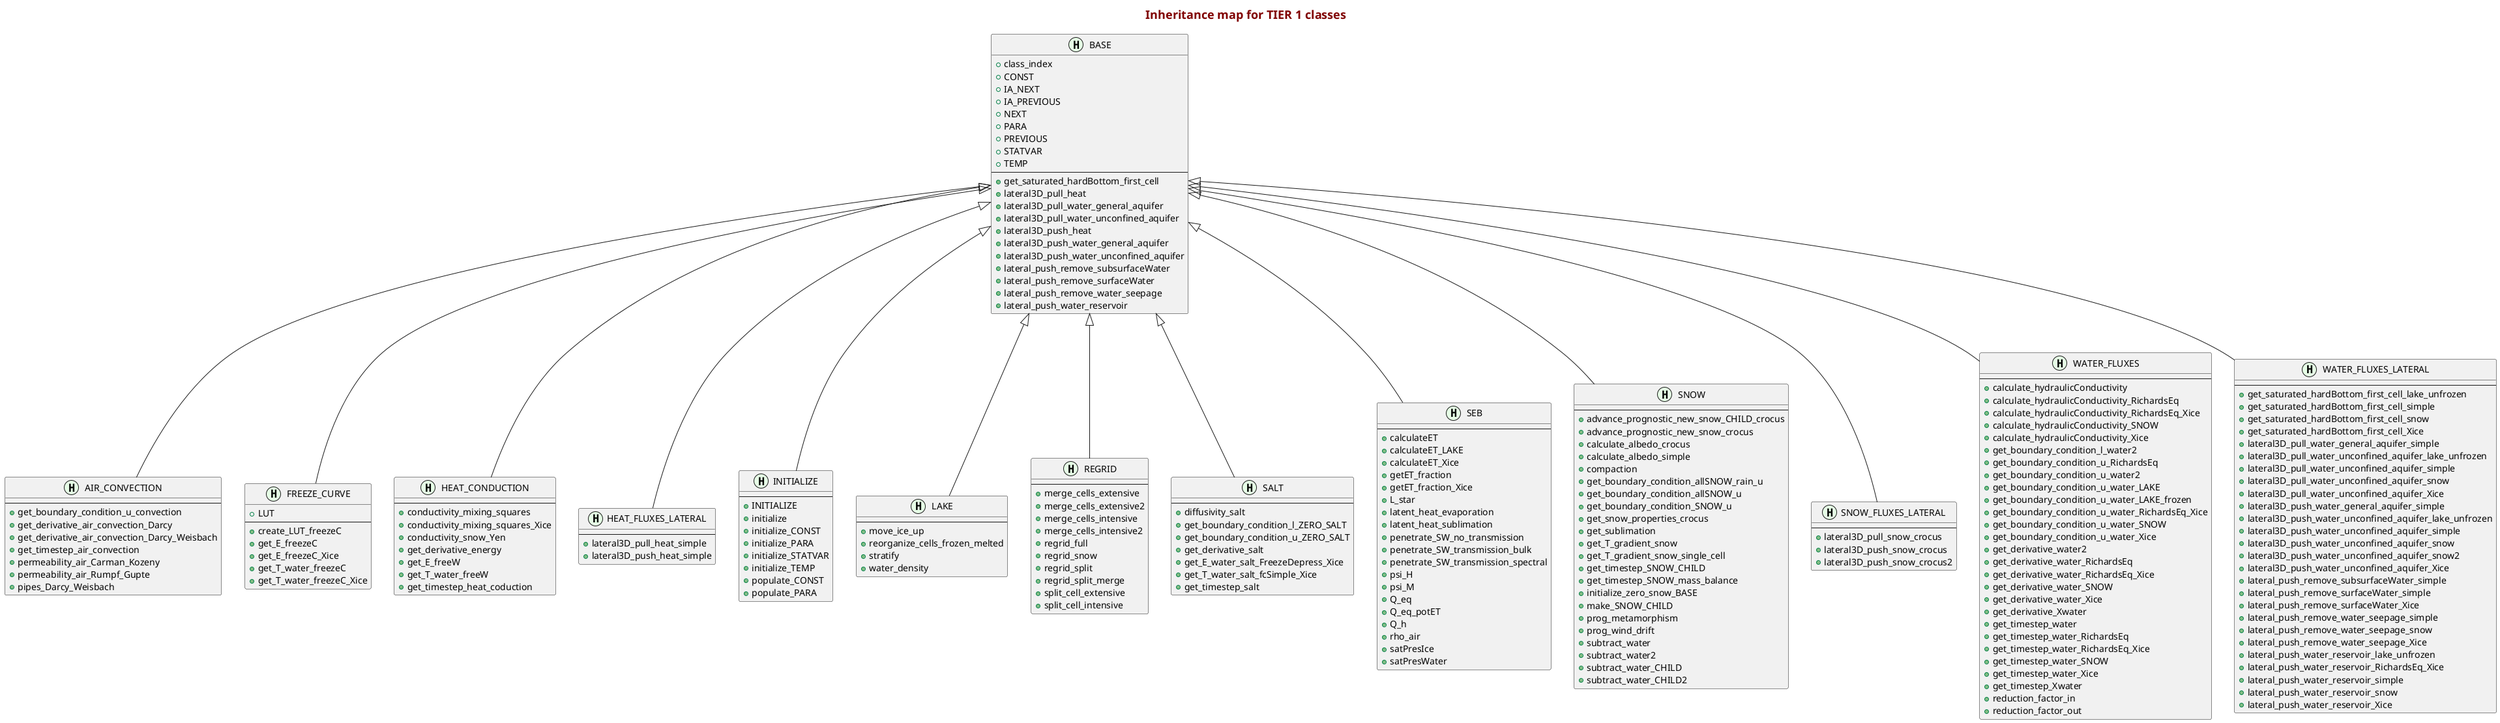 @startuml
    skinparam {
    }
    title
        <font color=Maroon size=18>Inheritance map for TIER 1 classes</font>
    end title
    class AIR_CONVECTION <<(H,#E6FFE6)>> [[matlab:matlab.desktop.editor.openAndGoToLine('C:\thin\02_Code\Matlab\CryoGRID\202008_CryoGrid_NewOOP_GIT_CURRENT_THIN\modules\TIER_1_processes\AIR_CONVECTION.m',9);{No tooltip}]] {
        ---
        {method} + get_boundary_condition_u_convection  [[[matlab:matlab.desktop.editor.openAndGoToFunction('C:\thin\02_Code\Matlab\CryoGRID\202008_CryoGrid_NewOOP_GIT_CURRENT_THIN\modules\TIER_1_processes\AIR_CONVECTION.m','get_boundary_condition_u_convection');{No tooltip}]]]
        {method} + get_derivative_air_convection_Darcy  [[[matlab:matlab.desktop.editor.openAndGoToFunction('C:\thin\02_Code\Matlab\CryoGRID\202008_CryoGrid_NewOOP_GIT_CURRENT_THIN\modules\TIER_1_processes\AIR_CONVECTION.m','get_derivative_air_convection_Darcy');{No tooltip}]]]
        {method} + get_derivative_air_convection_Darcy_Weisbach  [[[matlab:matlab.desktop.editor.openAndGoToFunction('C:\thin\02_Code\Matlab\CryoGRID\202008_CryoGrid_NewOOP_GIT_CURRENT_THIN\modules\TIER_1_processes\AIR_CONVECTION.m','get_derivative_air_convection_Darcy_Weisbach');{No tooltip}]]]
        {method} + get_timestep_air_convection  [[[matlab:matlab.desktop.editor.openAndGoToFunction('C:\thin\02_Code\Matlab\CryoGRID\202008_CryoGrid_NewOOP_GIT_CURRENT_THIN\modules\TIER_1_processes\AIR_CONVECTION.m','get_timestep_air_convection');{No tooltip}]]]
        {method} + permeability_air_Carman_Kozeny  [[[matlab:matlab.desktop.editor.openAndGoToFunction('C:\thin\02_Code\Matlab\CryoGRID\202008_CryoGrid_NewOOP_GIT_CURRENT_THIN\modules\TIER_1_processes\AIR_CONVECTION.m','permeability_air_Carman_Kozeny');{No tooltip}]]]
        {method} + permeability_air_Rumpf_Gupte  [[[matlab:matlab.desktop.editor.openAndGoToFunction('C:\thin\02_Code\Matlab\CryoGRID\202008_CryoGrid_NewOOP_GIT_CURRENT_THIN\modules\TIER_1_processes\AIR_CONVECTION.m','permeability_air_Rumpf_Gupte');{No tooltip}]]]
        {method} + pipes_Darcy_Weisbach  [[[matlab:matlab.desktop.editor.openAndGoToFunction('C:\thin\02_Code\Matlab\CryoGRID\202008_CryoGrid_NewOOP_GIT_CURRENT_THIN\modules\TIER_1_processes\AIR_CONVECTION.m','pipes_Darcy_Weisbach');{No tooltip}]]]
    }
    class BASE <<(H,#E6FFE6)>> [[matlab:matlab.desktop.editor.openAndGoToLine('C:\thin\02_Code\Matlab\CryoGRID\202008_CryoGrid_NewOOP_GIT_CURRENT_THIN\modules\TIER_0_base\BASE.m',6);{No tooltip}]] {
        {field} + class_index [[[matlab:matlab.desktop.editor.openAndGoToLine('C:\thin\02_Code\Matlab\CryoGRID\202008_CryoGrid_NewOOP_GIT_CURRENT_THIN\modules\TIER_0_base\BASE.m',9);{No tooltip}]]]
        {field} + CONST [[[matlab:matlab.desktop.editor.openAndGoToLine('C:\thin\02_Code\Matlab\CryoGRID\202008_CryoGrid_NewOOP_GIT_CURRENT_THIN\modules\TIER_0_base\BASE.m',10);{No tooltip}]]]
        {field} + IA_NEXT [[[matlab:matlab.desktop.editor.openAndGoToLine('C:\thin\02_Code\Matlab\CryoGRID\202008_CryoGrid_NewOOP_GIT_CURRENT_THIN\modules\TIER_0_base\BASE.m',17);{No tooltip}]]]
        {field} + IA_PREVIOUS [[[matlab:matlab.desktop.editor.openAndGoToLine('C:\thin\02_Code\Matlab\CryoGRID\202008_CryoGrid_NewOOP_GIT_CURRENT_THIN\modules\TIER_0_base\BASE.m',16);{No tooltip}]]]
        {field} + NEXT [[[matlab:matlab.desktop.editor.openAndGoToLine('C:\thin\02_Code\Matlab\CryoGRID\202008_CryoGrid_NewOOP_GIT_CURRENT_THIN\modules\TIER_0_base\BASE.m',15);{No tooltip}]]]
        {field} + PARA [[[matlab:matlab.desktop.editor.openAndGoToLine('C:\thin\02_Code\Matlab\CryoGRID\202008_CryoGrid_NewOOP_GIT_CURRENT_THIN\modules\TIER_0_base\BASE.m',11);{No tooltip}]]]
        {field} + PREVIOUS [[[matlab:matlab.desktop.editor.openAndGoToLine('C:\thin\02_Code\Matlab\CryoGRID\202008_CryoGrid_NewOOP_GIT_CURRENT_THIN\modules\TIER_0_base\BASE.m',14);{No tooltip}]]]
        {field} + STATVAR [[[matlab:matlab.desktop.editor.openAndGoToLine('C:\thin\02_Code\Matlab\CryoGRID\202008_CryoGrid_NewOOP_GIT_CURRENT_THIN\modules\TIER_0_base\BASE.m',12);{No tooltip}]]]
        {field} + TEMP [[[matlab:matlab.desktop.editor.openAndGoToLine('C:\thin\02_Code\Matlab\CryoGRID\202008_CryoGrid_NewOOP_GIT_CURRENT_THIN\modules\TIER_0_base\BASE.m',13);{No tooltip}]]]
        ---
        {method} + get_saturated_hardBottom_first_cell  [[[matlab:matlab.desktop.editor.openAndGoToFunction('C:\thin\02_Code\Matlab\CryoGRID\202008_CryoGrid_NewOOP_GIT_CURRENT_THIN\modules\TIER_0_base\BASE.m','get_saturated_hardBottom_first_cell');{No tooltip}]]]
        {method} + lateral3D_pull_heat  [[[matlab:matlab.desktop.editor.openAndGoToFunction('C:\thin\02_Code\Matlab\CryoGRID\202008_CryoGrid_NewOOP_GIT_CURRENT_THIN\modules\TIER_0_base\BASE.m','lateral3D_pull_heat');{No tooltip}]]]
        {method} + lateral3D_pull_water_general_aquifer  [[[matlab:matlab.desktop.editor.openAndGoToFunction('C:\thin\02_Code\Matlab\CryoGRID\202008_CryoGrid_NewOOP_GIT_CURRENT_THIN\modules\TIER_0_base\BASE.m','lateral3D_pull_water_general_aquifer');{No tooltip}]]]
        {method} + lateral3D_pull_water_unconfined_aquifer  [[[matlab:matlab.desktop.editor.openAndGoToFunction('C:\thin\02_Code\Matlab\CryoGRID\202008_CryoGrid_NewOOP_GIT_CURRENT_THIN\modules\TIER_0_base\BASE.m','lateral3D_pull_water_unconfined_aquifer');{No tooltip}]]]
        {method} + lateral3D_push_heat  [[[matlab:matlab.desktop.editor.openAndGoToFunction('C:\thin\02_Code\Matlab\CryoGRID\202008_CryoGrid_NewOOP_GIT_CURRENT_THIN\modules\TIER_0_base\BASE.m','lateral3D_push_heat');{No tooltip}]]]
        {method} + lateral3D_push_water_general_aquifer  [[[matlab:matlab.desktop.editor.openAndGoToFunction('C:\thin\02_Code\Matlab\CryoGRID\202008_CryoGrid_NewOOP_GIT_CURRENT_THIN\modules\TIER_0_base\BASE.m','lateral3D_push_water_general_aquifer');{No tooltip}]]]
        {method} + lateral3D_push_water_unconfined_aquifer  [[[matlab:matlab.desktop.editor.openAndGoToFunction('C:\thin\02_Code\Matlab\CryoGRID\202008_CryoGrid_NewOOP_GIT_CURRENT_THIN\modules\TIER_0_base\BASE.m','lateral3D_push_water_unconfined_aquifer');{No tooltip}]]]
        {method} + lateral_push_remove_subsurfaceWater  [[[matlab:matlab.desktop.editor.openAndGoToFunction('C:\thin\02_Code\Matlab\CryoGRID\202008_CryoGrid_NewOOP_GIT_CURRENT_THIN\modules\TIER_0_base\BASE.m','lateral_push_remove_subsurfaceWater');{No tooltip}]]]
        {method} + lateral_push_remove_surfaceWater  [[[matlab:matlab.desktop.editor.openAndGoToFunction('C:\thin\02_Code\Matlab\CryoGRID\202008_CryoGrid_NewOOP_GIT_CURRENT_THIN\modules\TIER_0_base\BASE.m','lateral_push_remove_surfaceWater');{No tooltip}]]]
        {method} + lateral_push_remove_water_seepage  [[[matlab:matlab.desktop.editor.openAndGoToFunction('C:\thin\02_Code\Matlab\CryoGRID\202008_CryoGrid_NewOOP_GIT_CURRENT_THIN\modules\TIER_0_base\BASE.m','lateral_push_remove_water_seepage');{No tooltip}]]]
        {method} + lateral_push_water_reservoir  [[[matlab:matlab.desktop.editor.openAndGoToFunction('C:\thin\02_Code\Matlab\CryoGRID\202008_CryoGrid_NewOOP_GIT_CURRENT_THIN\modules\TIER_0_base\BASE.m','lateral_push_water_reservoir');{No tooltip}]]]
    }
    class FREEZE_CURVE <<(H,#E6FFE6)>> [[matlab:matlab.desktop.editor.openAndGoToLine('C:\thin\02_Code\Matlab\CryoGRID\202008_CryoGrid_NewOOP_GIT_CURRENT_THIN\modules\TIER_1_processes\FREEZE_CURVE.m',8);{No tooltip}]] {
        {field} + LUT [[[matlab:matlab.desktop.editor.openAndGoToLine('C:\thin\02_Code\Matlab\CryoGRID\202008_CryoGrid_NewOOP_GIT_CURRENT_THIN\modules\TIER_1_processes\FREEZE_CURVE.m',12);{No tooltip}]]]
        ---
        {method} + create_LUT_freezeC  [[[matlab:matlab.desktop.editor.openAndGoToFunction('C:\thin\02_Code\Matlab\CryoGRID\202008_CryoGrid_NewOOP_GIT_CURRENT_THIN\modules\TIER_1_processes\FREEZE_CURVE.m','create_LUT_freezeC');{No tooltip}]]]
        {method} + get_E_freezeC  [[[matlab:matlab.desktop.editor.openAndGoToFunction('C:\thin\02_Code\Matlab\CryoGRID\202008_CryoGrid_NewOOP_GIT_CURRENT_THIN\modules\TIER_1_processes\FREEZE_CURVE.m','get_E_freezeC');{No tooltip}]]]
        {method} + get_E_freezeC_Xice  [[[matlab:matlab.desktop.editor.openAndGoToFunction('C:\thin\02_Code\Matlab\CryoGRID\202008_CryoGrid_NewOOP_GIT_CURRENT_THIN\modules\TIER_1_processes\FREEZE_CURVE.m','get_E_freezeC_Xice');{No tooltip}]]]
        {method} + get_T_water_freezeC  [[[matlab:matlab.desktop.editor.openAndGoToFunction('C:\thin\02_Code\Matlab\CryoGRID\202008_CryoGrid_NewOOP_GIT_CURRENT_THIN\modules\TIER_1_processes\FREEZE_CURVE.m','get_T_water_freezeC');{No tooltip}]]]
        {method} + get_T_water_freezeC_Xice  [[[matlab:matlab.desktop.editor.openAndGoToFunction('C:\thin\02_Code\Matlab\CryoGRID\202008_CryoGrid_NewOOP_GIT_CURRENT_THIN\modules\TIER_1_processes\FREEZE_CURVE.m','get_T_water_freezeC_Xice');{No tooltip}]]]
    }
    class HEAT_CONDUCTION <<(H,#E6FFE6)>> [[matlab:matlab.desktop.editor.openAndGoToLine('C:\thin\02_Code\Matlab\CryoGRID\202008_CryoGrid_NewOOP_GIT_CURRENT_THIN\modules\TIER_1_processes\HEAT_CONDUCTION.m',8);{No tooltip}]] {
        ---
        {method} + conductivity_mixing_squares  [[[matlab:matlab.desktop.editor.openAndGoToFunction('C:\thin\02_Code\Matlab\CryoGRID\202008_CryoGrid_NewOOP_GIT_CURRENT_THIN\modules\TIER_1_processes\HEAT_CONDUCTION.m','conductivity_mixing_squares');{No tooltip}]]]
        {method} + conductivity_mixing_squares_Xice  [[[matlab:matlab.desktop.editor.openAndGoToFunction('C:\thin\02_Code\Matlab\CryoGRID\202008_CryoGrid_NewOOP_GIT_CURRENT_THIN\modules\TIER_1_processes\HEAT_CONDUCTION.m','conductivity_mixing_squares_Xice');{No tooltip}]]]
        {method} + conductivity_snow_Yen  [[[matlab:matlab.desktop.editor.openAndGoToFunction('C:\thin\02_Code\Matlab\CryoGRID\202008_CryoGrid_NewOOP_GIT_CURRENT_THIN\modules\TIER_1_processes\HEAT_CONDUCTION.m','conductivity_snow_Yen');{No tooltip}]]]
        {method} + get_derivative_energy  [[[matlab:matlab.desktop.editor.openAndGoToFunction('C:\thin\02_Code\Matlab\CryoGRID\202008_CryoGrid_NewOOP_GIT_CURRENT_THIN\modules\TIER_1_processes\HEAT_CONDUCTION.m','get_derivative_energy');{No tooltip}]]]
        {method} + get_E_freeW  [[[matlab:matlab.desktop.editor.openAndGoToFunction('C:\thin\02_Code\Matlab\CryoGRID\202008_CryoGrid_NewOOP_GIT_CURRENT_THIN\modules\TIER_1_processes\HEAT_CONDUCTION.m','get_E_freeW');{No tooltip}]]]
        {method} + get_T_water_freeW  [[[matlab:matlab.desktop.editor.openAndGoToFunction('C:\thin\02_Code\Matlab\CryoGRID\202008_CryoGrid_NewOOP_GIT_CURRENT_THIN\modules\TIER_1_processes\HEAT_CONDUCTION.m','get_T_water_freeW');{No tooltip}]]]
        {method} + get_timestep_heat_coduction  [[[matlab:matlab.desktop.editor.openAndGoToFunction('C:\thin\02_Code\Matlab\CryoGRID\202008_CryoGrid_NewOOP_GIT_CURRENT_THIN\modules\TIER_1_processes\HEAT_CONDUCTION.m','get_timestep_heat_coduction');{No tooltip}]]]
    }
    class HEAT_FLUXES_LATERAL <<(H,#E6FFE6)>> [[matlab:matlab.desktop.editor.openAndGoToLine('C:\thin\02_Code\Matlab\CryoGRID\202008_CryoGrid_NewOOP_GIT_CURRENT_THIN\modules\TIER_1_processes\HEAT_FLUXES_LATERAL.m',8);{No tooltip}]] {
        ---
        {method} + lateral3D_pull_heat_simple  [[[matlab:matlab.desktop.editor.openAndGoToFunction('C:\thin\02_Code\Matlab\CryoGRID\202008_CryoGrid_NewOOP_GIT_CURRENT_THIN\modules\TIER_1_processes\HEAT_FLUXES_LATERAL.m','lateral3D_pull_heat_simple');{No tooltip}]]]
        {method} + lateral3D_push_heat_simple  [[[matlab:matlab.desktop.editor.openAndGoToFunction('C:\thin\02_Code\Matlab\CryoGRID\202008_CryoGrid_NewOOP_GIT_CURRENT_THIN\modules\TIER_1_processes\HEAT_FLUXES_LATERAL.m','lateral3D_push_heat_simple');{No tooltip}]]]
    }
    class INITIALIZE <<(H,#E6FFE6)>> [[matlab:matlab.desktop.editor.openAndGoToLine('C:\thin\02_Code\Matlab\CryoGRID\202008_CryoGrid_NewOOP_GIT_CURRENT_THIN\modules\TIER_1_processes\INITIALIZE.m',7);{No tooltip}]] {
        ---
        {method} + INITIALIZE  [[[matlab:matlab.desktop.editor.openAndGoToFunction('C:\thin\02_Code\Matlab\CryoGRID\202008_CryoGrid_NewOOP_GIT_CURRENT_THIN\modules\TIER_1_processes\INITIALIZE.m','INITIALIZE');{function self = GROUND_base_class(index, pprovider, cprovider, forcing)      % Definition to be used when old code is no longer supported}]]]
        {method} + initialize  [[[matlab:matlab.desktop.editor.openAndGoToFunction('C:\thin\02_Code\Matlab\CryoGRID\202008_CryoGrid_NewOOP_GIT_CURRENT_THIN\modules\TIER_1_processes\INITIALIZE.m','initialize');{INITIALIZE  Initializes all properties needed by the class.}]]]
        {method} + initialize_CONST  [[[matlab:matlab.desktop.editor.openAndGoToFunction('C:\thin\02_Code\Matlab\CryoGRID\202008_CryoGrid_NewOOP_GIT_CURRENT_THIN\modules\TIER_1_processes\INITIALIZE.m','initialize_CONST');{INITIALIZE_CONST  Initializes CONST structure. Only the parameters populated by the CONSTANT_PROVIDER should be defined here.}]]]
        {method} + initialize_PARA  [[[matlab:matlab.desktop.editor.openAndGoToFunction('C:\thin\02_Code\Matlab\CryoGRID\202008_CryoGrid_NewOOP_GIT_CURRENT_THIN\modules\TIER_1_processes\INITIALIZE.m','initialize_PARA');{INITIALIZE_PARA  Initializes PARA structure. Only the parameters populated by the PARAMETER_PROVIDER should be defined here, additional parameters will be dinamically created during the final stage of the initialization (finalize_setup).}]]]
        {method} + initialize_STATVAR  [[[matlab:matlab.desktop.editor.openAndGoToFunction('C:\thin\02_Code\Matlab\CryoGRID\202008_CryoGrid_NewOOP_GIT_CURRENT_THIN\modules\TIER_1_processes\INITIALIZE.m','initialize_STATVAR');{INITIALIZE_STATVAR  Initializes STATVAR structure.}]]]
        {method} + initialize_TEMP  [[[matlab:matlab.desktop.editor.openAndGoToFunction('C:\thin\02_Code\Matlab\CryoGRID\202008_CryoGrid_NewOOP_GIT_CURRENT_THIN\modules\TIER_1_processes\INITIALIZE.m','initialize_TEMP');{INITIALIZE_TEMP  Initializes TEMP structure.}]]]
        {method} + populate_CONST  [[[matlab:matlab.desktop.editor.openAndGoToFunction('C:\thin\02_Code\Matlab\CryoGRID\202008_CryoGrid_NewOOP_GIT_CURRENT_THIN\modules\TIER_1_processes\INITIALIZE.m','populate_CONST');{POPULATE_CONST  Updates the CONST structure with values from cprovider.}]]]
        {method} + populate_PARA  [[[matlab:matlab.desktop.editor.openAndGoToFunction('C:\thin\02_Code\Matlab\CryoGRID\202008_CryoGrid_NewOOP_GIT_CURRENT_THIN\modules\TIER_1_processes\INITIALIZE.m','populate_PARA');{POPULATE_PARA  Updates the PARA structure with values from pprovider.}]]]
    }
    class LAKE <<(H,#E6FFE6)>> [[matlab:matlab.desktop.editor.openAndGoToLine('C:\thin\02_Code\Matlab\CryoGRID\202008_CryoGrid_NewOOP_GIT_CURRENT_THIN\modules\TIER_1_processes\LAKE.m',6);{No tooltip}]] {
        ---
        {method} + move_ice_up  [[[matlab:matlab.desktop.editor.openAndGoToFunction('C:\thin\02_Code\Matlab\CryoGRID\202008_CryoGrid_NewOOP_GIT_CURRENT_THIN\modules\TIER_1_processes\LAKE.m','move_ice_up');{No tooltip}]]]
        {method} + reorganize_cells_frozen_melted  [[[matlab:matlab.desktop.editor.openAndGoToFunction('C:\thin\02_Code\Matlab\CryoGRID\202008_CryoGrid_NewOOP_GIT_CURRENT_THIN\modules\TIER_1_processes\LAKE.m','reorganize_cells_frozen_melted');{No tooltip}]]]
        {method} + stratify  [[[matlab:matlab.desktop.editor.openAndGoToFunction('C:\thin\02_Code\Matlab\CryoGRID\202008_CryoGrid_NewOOP_GIT_CURRENT_THIN\modules\TIER_1_processes\LAKE.m','stratify');{No tooltip}]]]
        {method} + water_density  [[[matlab:matlab.desktop.editor.openAndGoToFunction('C:\thin\02_Code\Matlab\CryoGRID\202008_CryoGrid_NewOOP_GIT_CURRENT_THIN\modules\TIER_1_processes\LAKE.m','water_density');{No tooltip}]]]
    }
    class REGRID <<(H,#E6FFE6)>> [[matlab:matlab.desktop.editor.openAndGoToLine('C:\thin\02_Code\Matlab\CryoGRID\202008_CryoGrid_NewOOP_GIT_CURRENT_THIN\modules\TIER_1_processes\REGRID.m',6);{No tooltip}]] {
        ---
        {method} + merge_cells_extensive  [[[matlab:matlab.desktop.editor.openAndGoToFunction('C:\thin\02_Code\Matlab\CryoGRID\202008_CryoGrid_NewOOP_GIT_CURRENT_THIN\modules\TIER_1_processes\REGRID.m','merge_cells_extensive');{No tooltip}]]]
        {method} + merge_cells_extensive2  [[[matlab:matlab.desktop.editor.openAndGoToFunction('C:\thin\02_Code\Matlab\CryoGRID\202008_CryoGrid_NewOOP_GIT_CURRENT_THIN\modules\TIER_1_processes\REGRID.m','merge_cells_extensive2');{No tooltip}]]]
        {method} + merge_cells_intensive  [[[matlab:matlab.desktop.editor.openAndGoToFunction('C:\thin\02_Code\Matlab\CryoGRID\202008_CryoGrid_NewOOP_GIT_CURRENT_THIN\modules\TIER_1_processes\REGRID.m','merge_cells_intensive');{weighted average, using scaling_variable as weighing function -> example:}]]]
        {method} + merge_cells_intensive2  [[[matlab:matlab.desktop.editor.openAndGoToFunction('C:\thin\02_Code\Matlab\CryoGRID\202008_CryoGrid_NewOOP_GIT_CURRENT_THIN\modules\TIER_1_processes\REGRID.m','merge_cells_intensive2');{No tooltip}]]]
        {method} + regrid_full  [[[matlab:matlab.desktop.editor.openAndGoToFunction('C:\thin\02_Code\Matlab\CryoGRID\202008_CryoGrid_NewOOP_GIT_CURRENT_THIN\modules\TIER_1_processes\REGRID.m','regrid_full');{No tooltip}]]]
        {method} + regrid_snow  [[[matlab:matlab.desktop.editor.openAndGoToFunction('C:\thin\02_Code\Matlab\CryoGRID\202008_CryoGrid_NewOOP_GIT_CURRENT_THIN\modules\TIER_1_processes\REGRID.m','regrid_snow');{No tooltip}]]]
        {method} + regrid_split  [[[matlab:matlab.desktop.editor.openAndGoToFunction('C:\thin\02_Code\Matlab\CryoGRID\202008_CryoGrid_NewOOP_GIT_CURRENT_THIN\modules\TIER_1_processes\REGRID.m','regrid_split');{No tooltip}]]]
        {method} + regrid_split_merge  [[[matlab:matlab.desktop.editor.openAndGoToFunction('C:\thin\02_Code\Matlab\CryoGRID\202008_CryoGrid_NewOOP_GIT_CURRENT_THIN\modules\TIER_1_processes\REGRID.m','regrid_split_merge');{possibly better use regrid_split for short timesteps and once}]]]
        {method} + split_cell_extensive  [[[matlab:matlab.desktop.editor.openAndGoToFunction('C:\thin\02_Code\Matlab\CryoGRID\202008_CryoGrid_NewOOP_GIT_CURRENT_THIN\modules\TIER_1_processes\REGRID.m','split_cell_extensive');{No tooltip}]]]
        {method} + split_cell_intensive  [[[matlab:matlab.desktop.editor.openAndGoToFunction('C:\thin\02_Code\Matlab\CryoGRID\202008_CryoGrid_NewOOP_GIT_CURRENT_THIN\modules\TIER_1_processes\REGRID.m','split_cell_intensive');{No tooltip}]]]
    }
    class SALT <<(H,#E6FFE6)>> [[matlab:matlab.desktop.editor.openAndGoToLine('C:\thin\02_Code\Matlab\CryoGRID\202008_CryoGrid_NewOOP_GIT_CURRENT_THIN\modules\TIER_1_processes\SALT.m',7);{No tooltip}]] {
        ---
        {method} + diffusivity_salt  [[[matlab:matlab.desktop.editor.openAndGoToFunction('C:\thin\02_Code\Matlab\CryoGRID\202008_CryoGrid_NewOOP_GIT_CURRENT_THIN\modules\TIER_1_processes\SALT.m','diffusivity_salt');{No tooltip}]]]
        {method} + get_boundary_condition_l_ZERO_SALT  [[[matlab:matlab.desktop.editor.openAndGoToFunction('C:\thin\02_Code\Matlab\CryoGRID\202008_CryoGrid_NewOOP_GIT_CURRENT_THIN\modules\TIER_1_processes\SALT.m','get_boundary_condition_l_ZERO_SALT');{No tooltip}]]]
        {method} + get_boundary_condition_u_ZERO_SALT  [[[matlab:matlab.desktop.editor.openAndGoToFunction('C:\thin\02_Code\Matlab\CryoGRID\202008_CryoGrid_NewOOP_GIT_CURRENT_THIN\modules\TIER_1_processes\SALT.m','get_boundary_condition_u_ZERO_SALT');{No tooltip}]]]
        {method} + get_derivative_salt  [[[matlab:matlab.desktop.editor.openAndGoToFunction('C:\thin\02_Code\Matlab\CryoGRID\202008_CryoGrid_NewOOP_GIT_CURRENT_THIN\modules\TIER_1_processes\SALT.m','get_derivative_salt');{No tooltip}]]]
        {method} + get_E_water_salt_FreezeDepress_Xice  [[[matlab:matlab.desktop.editor.openAndGoToFunction('C:\thin\02_Code\Matlab\CryoGRID\202008_CryoGrid_NewOOP_GIT_CURRENT_THIN\modules\TIER_1_processes\SALT.m','get_E_water_salt_FreezeDepress_Xice');{No tooltip}]]]
        {method} + get_T_water_salt_fcSimple_Xice  [[[matlab:matlab.desktop.editor.openAndGoToFunction('C:\thin\02_Code\Matlab\CryoGRID\202008_CryoGrid_NewOOP_GIT_CURRENT_THIN\modules\TIER_1_processes\SALT.m','get_T_water_salt_fcSimple_Xice');{No tooltip}]]]
        {method} + get_timestep_salt  [[[matlab:matlab.desktop.editor.openAndGoToFunction('C:\thin\02_Code\Matlab\CryoGRID\202008_CryoGrid_NewOOP_GIT_CURRENT_THIN\modules\TIER_1_processes\SALT.m','get_timestep_salt');{No tooltip}]]]
    }
    class SEB <<(H,#E6FFE6)>> [[matlab:matlab.desktop.editor.openAndGoToLine('C:\thin\02_Code\Matlab\CryoGRID\202008_CryoGrid_NewOOP_GIT_CURRENT_THIN\modules\TIER_1_processes\SEB.m',8);{No tooltip}]] {
        ---
        {method} + calculateET  [[[matlab:matlab.desktop.editor.openAndGoToFunction('C:\thin\02_Code\Matlab\CryoGRID\202008_CryoGrid_NewOOP_GIT_CURRENT_THIN\modules\TIER_1_processes\SEB.m','calculateET');{No tooltip}]]]
        {method} + calculateET_LAKE  [[[matlab:matlab.desktop.editor.openAndGoToFunction('C:\thin\02_Code\Matlab\CryoGRID\202008_CryoGrid_NewOOP_GIT_CURRENT_THIN\modules\TIER_1_processes\SEB.m','calculateET_LAKE');{No tooltip}]]]
        {method} + calculateET_Xice  [[[matlab:matlab.desktop.editor.openAndGoToFunction('C:\thin\02_Code\Matlab\CryoGRID\202008_CryoGrid_NewOOP_GIT_CURRENT_THIN\modules\TIER_1_processes\SEB.m','calculateET_Xice');{No tooltip}]]]
        {method} + getET_fraction  [[[matlab:matlab.desktop.editor.openAndGoToFunction('C:\thin\02_Code\Matlab\CryoGRID\202008_CryoGrid_NewOOP_GIT_CURRENT_THIN\modules\TIER_1_processes\SEB.m','getET_fraction');{waterC = seb.STATVAR.waterIce ./ seb.STATVAR.layerThick ./ max(1e-20, seb.STATVAR.area); %area can get zero if the area of SNOW CHILD is 100%}]]]
        {method} + getET_fraction_Xice  [[[matlab:matlab.desktop.editor.openAndGoToFunction('C:\thin\02_Code\Matlab\CryoGRID\202008_CryoGrid_NewOOP_GIT_CURRENT_THIN\modules\TIER_1_processes\SEB.m','getET_fraction_Xice');{No tooltip}]]]
        {method} + L_star  [[[matlab:matlab.desktop.editor.openAndGoToFunction('C:\thin\02_Code\Matlab\CryoGRID\202008_CryoGrid_NewOOP_GIT_CURRENT_THIN\modules\TIER_1_processes\SEB.m','L_star');{No tooltip}]]]
        {method} + latent_heat_evaporation  [[[matlab:matlab.desktop.editor.openAndGoToFunction('C:\thin\02_Code\Matlab\CryoGRID\202008_CryoGrid_NewOOP_GIT_CURRENT_THIN\modules\TIER_1_processes\SEB.m','latent_heat_evaporation');{No tooltip}]]]
        {method} + latent_heat_sublimation  [[[matlab:matlab.desktop.editor.openAndGoToFunction('C:\thin\02_Code\Matlab\CryoGRID\202008_CryoGrid_NewOOP_GIT_CURRENT_THIN\modules\TIER_1_processes\SEB.m','latent_heat_sublimation');{No tooltip}]]]
        {method} + penetrate_SW_no_transmission  [[[matlab:matlab.desktop.editor.openAndGoToFunction('C:\thin\02_Code\Matlab\CryoGRID\202008_CryoGrid_NewOOP_GIT_CURRENT_THIN\modules\TIER_1_processes\SEB.m','penetrate_SW_no_transmission');{No tooltip}]]]
        {method} + penetrate_SW_transmission_bulk  [[[matlab:matlab.desktop.editor.openAndGoToFunction('C:\thin\02_Code\Matlab\CryoGRID\202008_CryoGrid_NewOOP_GIT_CURRENT_THIN\modules\TIER_1_processes\SEB.m','penetrate_SW_transmission_bulk');{S_up and S_down can in principle be spectrally resolved when provided as}]]]
        {method} + penetrate_SW_transmission_spectral  [[[matlab:matlab.desktop.editor.openAndGoToFunction('C:\thin\02_Code\Matlab\CryoGRID\202008_CryoGrid_NewOOP_GIT_CURRENT_THIN\modules\TIER_1_processes\SEB.m','penetrate_SW_transmission_spectral');{S_up and S_down are spectrally resolved when provided as}]]]
        {method} + psi_H  [[[matlab:matlab.desktop.editor.openAndGoToFunction('C:\thin\02_Code\Matlab\CryoGRID\202008_CryoGrid_NewOOP_GIT_CURRENT_THIN\modules\TIER_1_processes\SEB.m','psi_H');{No tooltip}]]]
        {method} + psi_M  [[[matlab:matlab.desktop.editor.openAndGoToFunction('C:\thin\02_Code\Matlab\CryoGRID\202008_CryoGrid_NewOOP_GIT_CURRENT_THIN\modules\TIER_1_processes\SEB.m','psi_M');{No tooltip}]]]
        {method} + Q_eq  [[[matlab:matlab.desktop.editor.openAndGoToFunction('C:\thin\02_Code\Matlab\CryoGRID\202008_CryoGrid_NewOOP_GIT_CURRENT_THIN\modules\TIER_1_processes\SEB.m','Q_eq');{No tooltip}]]]
        {method} + Q_eq_potET  [[[matlab:matlab.desktop.editor.openAndGoToFunction('C:\thin\02_Code\Matlab\CryoGRID\202008_CryoGrid_NewOOP_GIT_CURRENT_THIN\modules\TIER_1_processes\SEB.m','Q_eq_potET');{No tooltip}]]]
        {method} + Q_h  [[[matlab:matlab.desktop.editor.openAndGoToFunction('C:\thin\02_Code\Matlab\CryoGRID\202008_CryoGrid_NewOOP_GIT_CURRENT_THIN\modules\TIER_1_processes\SEB.m','Q_h');{No tooltip}]]]
        {method} + rho_air  [[[matlab:matlab.desktop.editor.openAndGoToFunction('C:\thin\02_Code\Matlab\CryoGRID\202008_CryoGrid_NewOOP_GIT_CURRENT_THIN\modules\TIER_1_processes\SEB.m','rho_air');{No tooltip}]]]
        {method} + satPresIce  [[[matlab:matlab.desktop.editor.openAndGoToFunction('C:\thin\02_Code\Matlab\CryoGRID\202008_CryoGrid_NewOOP_GIT_CURRENT_THIN\modules\TIER_1_processes\SEB.m','satPresIce');{No tooltip}]]]
        {method} + satPresWater  [[[matlab:matlab.desktop.editor.openAndGoToFunction('C:\thin\02_Code\Matlab\CryoGRID\202008_CryoGrid_NewOOP_GIT_CURRENT_THIN\modules\TIER_1_processes\SEB.m','satPresWater');{No tooltip}]]]
    }
    class SNOW <<(H,#E6FFE6)>> [[matlab:matlab.desktop.editor.openAndGoToLine('C:\thin\02_Code\Matlab\CryoGRID\202008_CryoGrid_NewOOP_GIT_CURRENT_THIN\modules\TIER_1_processes\SNOW.m',7);{No tooltip}]] {
        ---
        {method} + advance_prognostic_new_snow_CHILD_crocus  [[[matlab:matlab.desktop.editor.openAndGoToFunction('C:\thin\02_Code\Matlab\CryoGRID\202008_CryoGrid_NewOOP_GIT_CURRENT_THIN\modules\TIER_1_processes\SNOW.m','advance_prognostic_new_snow_CHILD_crocus');{No tooltip}]]]
        {method} + advance_prognostic_new_snow_crocus  [[[matlab:matlab.desktop.editor.openAndGoToFunction('C:\thin\02_Code\Matlab\CryoGRID\202008_CryoGrid_NewOOP_GIT_CURRENT_THIN\modules\TIER_1_processes\SNOW.m','advance_prognostic_new_snow_crocus');{No tooltip}]]]
        {method} + calculate_albedo_crocus  [[[matlab:matlab.desktop.editor.openAndGoToFunction('C:\thin\02_Code\Matlab\CryoGRID\202008_CryoGrid_NewOOP_GIT_CURRENT_THIN\modules\TIER_1_processes\SNOW.m','calculate_albedo_crocus');{No tooltip}]]]
        {method} + calculate_albedo_simple  [[[matlab:matlab.desktop.editor.openAndGoToFunction('C:\thin\02_Code\Matlab\CryoGRID\202008_CryoGrid_NewOOP_GIT_CURRENT_THIN\modules\TIER_1_processes\SNOW.m','calculate_albedo_simple');{No tooltip}]]]
        {method} + compaction  [[[matlab:matlab.desktop.editor.openAndGoToFunction('C:\thin\02_Code\Matlab\CryoGRID\202008_CryoGrid_NewOOP_GIT_CURRENT_THIN\modules\TIER_1_processes\SNOW.m','compaction');{No tooltip}]]]
        {method} + get_boundary_condition_allSNOW_rain_u  [[[matlab:matlab.desktop.editor.openAndGoToFunction('C:\thin\02_Code\Matlab\CryoGRID\202008_CryoGrid_NewOOP_GIT_CURRENT_THIN\modules\TIER_1_processes\SNOW.m','get_boundary_condition_allSNOW_rain_u');{No tooltip}]]]
        {method} + get_boundary_condition_allSNOW_u  [[[matlab:matlab.desktop.editor.openAndGoToFunction('C:\thin\02_Code\Matlab\CryoGRID\202008_CryoGrid_NewOOP_GIT_CURRENT_THIN\modules\TIER_1_processes\SNOW.m','get_boundary_condition_allSNOW_u');{No tooltip}]]]
        {method} + get_boundary_condition_SNOW_u  [[[matlab:matlab.desktop.editor.openAndGoToFunction('C:\thin\02_Code\Matlab\CryoGRID\202008_CryoGrid_NewOOP_GIT_CURRENT_THIN\modules\TIER_1_processes\SNOW.m','get_boundary_condition_SNOW_u');{No tooltip}]]]
        {method} + get_snow_properties_crocus  [[[matlab:matlab.desktop.editor.openAndGoToFunction('C:\thin\02_Code\Matlab\CryoGRID\202008_CryoGrid_NewOOP_GIT_CURRENT_THIN\modules\TIER_1_processes\SNOW.m','get_snow_properties_crocus');{No tooltip}]]]
        {method} + get_sublimation  [[[matlab:matlab.desktop.editor.openAndGoToFunction('C:\thin\02_Code\Matlab\CryoGRID\202008_CryoGrid_NewOOP_GIT_CURRENT_THIN\modules\TIER_1_processes\SNOW.m','get_sublimation');{No tooltip}]]]
        {method} + get_T_gradient_snow  [[[matlab:matlab.desktop.editor.openAndGoToFunction('C:\thin\02_Code\Matlab\CryoGRID\202008_CryoGrid_NewOOP_GIT_CURRENT_THIN\modules\TIER_1_processes\SNOW.m','get_T_gradient_snow');{No tooltip}]]]
        {method} + get_T_gradient_snow_single_cell  [[[matlab:matlab.desktop.editor.openAndGoToFunction('C:\thin\02_Code\Matlab\CryoGRID\202008_CryoGrid_NewOOP_GIT_CURRENT_THIN\modules\TIER_1_processes\SNOW.m','get_T_gradient_snow_single_cell');{No tooltip}]]]
        {method} + get_timestep_SNOW_CHILD  [[[matlab:matlab.desktop.editor.openAndGoToFunction('C:\thin\02_Code\Matlab\CryoGRID\202008_CryoGrid_NewOOP_GIT_CURRENT_THIN\modules\TIER_1_processes\SNOW.m','get_timestep_SNOW_CHILD');{No tooltip}]]]
        {method} + get_timestep_SNOW_mass_balance  [[[matlab:matlab.desktop.editor.openAndGoToFunction('C:\thin\02_Code\Matlab\CryoGRID\202008_CryoGrid_NewOOP_GIT_CURRENT_THIN\modules\TIER_1_processes\SNOW.m','get_timestep_SNOW_mass_balance');{No tooltip}]]]
        {method} + initialize_zero_snow_BASE  [[[matlab:matlab.desktop.editor.openAndGoToFunction('C:\thin\02_Code\Matlab\CryoGRID\202008_CryoGrid_NewOOP_GIT_CURRENT_THIN\modules\TIER_1_processes\SNOW.m','initialize_zero_snow_BASE');{No tooltip}]]]
        {method} + make_SNOW_CHILD  [[[matlab:matlab.desktop.editor.openAndGoToFunction('C:\thin\02_Code\Matlab\CryoGRID\202008_CryoGrid_NewOOP_GIT_CURRENT_THIN\modules\TIER_1_processes\SNOW.m','make_SNOW_CHILD');{No tooltip}]]]
        {method} + prog_metamorphism  [[[matlab:matlab.desktop.editor.openAndGoToFunction('C:\thin\02_Code\Matlab\CryoGRID\202008_CryoGrid_NewOOP_GIT_CURRENT_THIN\modules\TIER_1_processes\SNOW.m','prog_metamorphism');{No tooltip}]]]
        {method} + prog_wind_drift  [[[matlab:matlab.desktop.editor.openAndGoToFunction('C:\thin\02_Code\Matlab\CryoGRID\202008_CryoGrid_NewOOP_GIT_CURRENT_THIN\modules\TIER_1_processes\SNOW.m','prog_wind_drift');{No tooltip}]]]
        {method} + subtract_water  [[[matlab:matlab.desktop.editor.openAndGoToFunction('C:\thin\02_Code\Matlab\CryoGRID\202008_CryoGrid_NewOOP_GIT_CURRENT_THIN\modules\TIER_1_processes\SNOW.m','subtract_water');{No tooltip}]]]
        {method} + subtract_water2  [[[matlab:matlab.desktop.editor.openAndGoToFunction('C:\thin\02_Code\Matlab\CryoGRID\202008_CryoGrid_NewOOP_GIT_CURRENT_THIN\modules\TIER_1_processes\SNOW.m','subtract_water2');{No tooltip}]]]
        {method} + subtract_water_CHILD  [[[matlab:matlab.desktop.editor.openAndGoToFunction('C:\thin\02_Code\Matlab\CryoGRID\202008_CryoGrid_NewOOP_GIT_CURRENT_THIN\modules\TIER_1_processes\SNOW.m','subtract_water_CHILD');{No tooltip}]]]
        {method} + subtract_water_CHILD2  [[[matlab:matlab.desktop.editor.openAndGoToFunction('C:\thin\02_Code\Matlab\CryoGRID\202008_CryoGrid_NewOOP_GIT_CURRENT_THIN\modules\TIER_1_processes\SNOW.m','subtract_water_CHILD2');{No tooltip}]]]
    }
    class SNOW_FLUXES_LATERAL <<(H,#E6FFE6)>> [[matlab:matlab.desktop.editor.openAndGoToLine('C:\thin\02_Code\Matlab\CryoGRID\202008_CryoGrid_NewOOP_GIT_CURRENT_THIN\modules\TIER_1_processes\SNOW_FLUXES_LATERAL.m',9);{No tooltip}]] {
        ---
        {method} + lateral3D_pull_snow_crocus  [[[matlab:matlab.desktop.editor.openAndGoToFunction('C:\thin\02_Code\Matlab\CryoGRID\202008_CryoGrid_NewOOP_GIT_CURRENT_THIN\modules\TIER_1_processes\SNOW_FLUXES_LATERAL.m','lateral3D_pull_snow_crocus');{No tooltip}]]]
        {method} + lateral3D_push_snow_crocus  [[[matlab:matlab.desktop.editor.openAndGoToFunction('C:\thin\02_Code\Matlab\CryoGRID\202008_CryoGrid_NewOOP_GIT_CURRENT_THIN\modules\TIER_1_processes\SNOW_FLUXES_LATERAL.m','lateral3D_push_snow_crocus');{No tooltip}]]]
        {method} + lateral3D_push_snow_crocus2  [[[matlab:matlab.desktop.editor.openAndGoToFunction('C:\thin\02_Code\Matlab\CryoGRID\202008_CryoGrid_NewOOP_GIT_CURRENT_THIN\modules\TIER_1_processes\SNOW_FLUXES_LATERAL.m','lateral3D_push_snow_crocus2');{No tooltip}]]]
    }
    class WATER_FLUXES <<(H,#E6FFE6)>> [[matlab:matlab.desktop.editor.openAndGoToLine('C:\thin\02_Code\Matlab\CryoGRID\202008_CryoGrid_NewOOP_GIT_CURRENT_THIN\modules\TIER_1_processes\WATER_FLUXES.m',6);{No tooltip}]] {
        ---
        {method} + calculate_hydraulicConductivity  [[[matlab:matlab.desktop.editor.openAndGoToFunction('C:\thin\02_Code\Matlab\CryoGRID\202008_CryoGrid_NewOOP_GIT_CURRENT_THIN\modules\TIER_1_processes\WATER_FLUXES.m','calculate_hydraulicConductivity');{No tooltip}]]]
        {method} + calculate_hydraulicConductivity_RichardsEq  [[[matlab:matlab.desktop.editor.openAndGoToFunction('C:\thin\02_Code\Matlab\CryoGRID\202008_CryoGrid_NewOOP_GIT_CURRENT_THIN\modules\TIER_1_processes\WATER_FLUXES.m','calculate_hydraulicConductivity_RichardsEq');{No tooltip}]]]
        {method} + calculate_hydraulicConductivity_RichardsEq_Xice  [[[matlab:matlab.desktop.editor.openAndGoToFunction('C:\thin\02_Code\Matlab\CryoGRID\202008_CryoGrid_NewOOP_GIT_CURRENT_THIN\modules\TIER_1_processes\WATER_FLUXES.m','calculate_hydraulicConductivity_RichardsEq_Xice');{No tooltip}]]]
        {method} + calculate_hydraulicConductivity_SNOW  [[[matlab:matlab.desktop.editor.openAndGoToFunction('C:\thin\02_Code\Matlab\CryoGRID\202008_CryoGrid_NewOOP_GIT_CURRENT_THIN\modules\TIER_1_processes\WATER_FLUXES.m','calculate_hydraulicConductivity_SNOW');{No tooltip}]]]
        {method} + calculate_hydraulicConductivity_Xice  [[[matlab:matlab.desktop.editor.openAndGoToFunction('C:\thin\02_Code\Matlab\CryoGRID\202008_CryoGrid_NewOOP_GIT_CURRENT_THIN\modules\TIER_1_processes\WATER_FLUXES.m','calculate_hydraulicConductivity_Xice');{No tooltip}]]]
        {method} + get_boundary_condition_l_water2  [[[matlab:matlab.desktop.editor.openAndGoToFunction('C:\thin\02_Code\Matlab\CryoGRID\202008_CryoGrid_NewOOP_GIT_CURRENT_THIN\modules\TIER_1_processes\WATER_FLUXES.m','get_boundary_condition_l_water2');{No tooltip}]]]
        {method} + get_boundary_condition_u_RichardsEq  [[[matlab:matlab.desktop.editor.openAndGoToFunction('C:\thin\02_Code\Matlab\CryoGRID\202008_CryoGrid_NewOOP_GIT_CURRENT_THIN\modules\TIER_1_processes\WATER_FLUXES.m','get_boundary_condition_u_RichardsEq');{No tooltip}]]]
        {method} + get_boundary_condition_u_water2  [[[matlab:matlab.desktop.editor.openAndGoToFunction('C:\thin\02_Code\Matlab\CryoGRID\202008_CryoGrid_NewOOP_GIT_CURRENT_THIN\modules\TIER_1_processes\WATER_FLUXES.m','get_boundary_condition_u_water2');{No tooltip}]]]
        {method} + get_boundary_condition_u_water_LAKE  [[[matlab:matlab.desktop.editor.openAndGoToFunction('C:\thin\02_Code\Matlab\CryoGRID\202008_CryoGrid_NewOOP_GIT_CURRENT_THIN\modules\TIER_1_processes\WATER_FLUXES.m','get_boundary_condition_u_water_LAKE');{No tooltip}]]]
        {method} + get_boundary_condition_u_water_LAKE_frozen  [[[matlab:matlab.desktop.editor.openAndGoToFunction('C:\thin\02_Code\Matlab\CryoGRID\202008_CryoGrid_NewOOP_GIT_CURRENT_THIN\modules\TIER_1_processes\WATER_FLUXES.m','get_boundary_condition_u_water_LAKE_frozen');{No tooltip}]]]
        {method} + get_boundary_condition_u_water_RichardsEq_Xice  [[[matlab:matlab.desktop.editor.openAndGoToFunction('C:\thin\02_Code\Matlab\CryoGRID\202008_CryoGrid_NewOOP_GIT_CURRENT_THIN\modules\TIER_1_processes\WATER_FLUXES.m','get_boundary_condition_u_water_RichardsEq_Xice');{No tooltip}]]]
        {method} + get_boundary_condition_u_water_SNOW  [[[matlab:matlab.desktop.editor.openAndGoToFunction('C:\thin\02_Code\Matlab\CryoGRID\202008_CryoGrid_NewOOP_GIT_CURRENT_THIN\modules\TIER_1_processes\WATER_FLUXES.m','get_boundary_condition_u_water_SNOW');{No tooltip}]]]
        {method} + get_boundary_condition_u_water_Xice  [[[matlab:matlab.desktop.editor.openAndGoToFunction('C:\thin\02_Code\Matlab\CryoGRID\202008_CryoGrid_NewOOP_GIT_CURRENT_THIN\modules\TIER_1_processes\WATER_FLUXES.m','get_boundary_condition_u_water_Xice');{No tooltip}]]]
        {method} + get_derivative_water2  [[[matlab:matlab.desktop.editor.openAndGoToFunction('C:\thin\02_Code\Matlab\CryoGRID\202008_CryoGrid_NewOOP_GIT_CURRENT_THIN\modules\TIER_1_processes\WATER_FLUXES.m','get_derivative_water2');{No tooltip}]]]
        {method} + get_derivative_water_RichardsEq  [[[matlab:matlab.desktop.editor.openAndGoToFunction('C:\thin\02_Code\Matlab\CryoGRID\202008_CryoGrid_NewOOP_GIT_CURRENT_THIN\modules\TIER_1_processes\WATER_FLUXES.m','get_derivative_water_RichardsEq');{No tooltip}]]]
        {method} + get_derivative_water_RichardsEq_Xice  [[[matlab:matlab.desktop.editor.openAndGoToFunction('C:\thin\02_Code\Matlab\CryoGRID\202008_CryoGrid_NewOOP_GIT_CURRENT_THIN\modules\TIER_1_processes\WATER_FLUXES.m','get_derivative_water_RichardsEq_Xice');{No tooltip}]]]
        {method} + get_derivative_water_SNOW  [[[matlab:matlab.desktop.editor.openAndGoToFunction('C:\thin\02_Code\Matlab\CryoGRID\202008_CryoGrid_NewOOP_GIT_CURRENT_THIN\modules\TIER_1_processes\WATER_FLUXES.m','get_derivative_water_SNOW');{No tooltip}]]]
        {method} + get_derivative_water_Xice  [[[matlab:matlab.desktop.editor.openAndGoToFunction('C:\thin\02_Code\Matlab\CryoGRID\202008_CryoGrid_NewOOP_GIT_CURRENT_THIN\modules\TIER_1_processes\WATER_FLUXES.m','get_derivative_water_Xice');{No tooltip}]]]
        {method} + get_derivative_Xwater  [[[matlab:matlab.desktop.editor.openAndGoToFunction('C:\thin\02_Code\Matlab\CryoGRID\202008_CryoGrid_NewOOP_GIT_CURRENT_THIN\modules\TIER_1_processes\WATER_FLUXES.m','get_derivative_Xwater');{saturation = ground.STATVAR.Xwater ./ ground.STATVAR.area ./ (ground.PARA.hydraulicConductivity .* ground.PARA.dt_max);}]]]
        {method} + get_timestep_water  [[[matlab:matlab.desktop.editor.openAndGoToFunction('C:\thin\02_Code\Matlab\CryoGRID\202008_CryoGrid_NewOOP_GIT_CURRENT_THIN\modules\TIER_1_processes\WATER_FLUXES.m','get_timestep_water');{outflow + inflow}]]]
        {method} + get_timestep_water_RichardsEq  [[[matlab:matlab.desktop.editor.openAndGoToFunction('C:\thin\02_Code\Matlab\CryoGRID\202008_CryoGrid_NewOOP_GIT_CURRENT_THIN\modules\TIER_1_processes\WATER_FLUXES.m','get_timestep_water_RichardsEq');{no negative values and no overtopping}]]]
        {method} + get_timestep_water_RichardsEq_Xice  [[[matlab:matlab.desktop.editor.openAndGoToFunction('C:\thin\02_Code\Matlab\CryoGRID\202008_CryoGrid_NewOOP_GIT_CURRENT_THIN\modules\TIER_1_processes\WATER_FLUXES.m','get_timestep_water_RichardsEq_Xice');{no negative values and no overtopping}]]]
        {method} + get_timestep_water_SNOW  [[[matlab:matlab.desktop.editor.openAndGoToFunction('C:\thin\02_Code\Matlab\CryoGRID\202008_CryoGrid_NewOOP_GIT_CURRENT_THIN\modules\TIER_1_processes\WATER_FLUXES.m','get_timestep_water_SNOW');{outflow + inflow}]]]
        {method} + get_timestep_water_Xice  [[[matlab:matlab.desktop.editor.openAndGoToFunction('C:\thin\02_Code\Matlab\CryoGRID\202008_CryoGrid_NewOOP_GIT_CURRENT_THIN\modules\TIER_1_processes\WATER_FLUXES.m','get_timestep_water_Xice');{outflow + inflow}]]]
        {method} + get_timestep_Xwater  [[[matlab:matlab.desktop.editor.openAndGoToFunction('C:\thin\02_Code\Matlab\CryoGRID\202008_CryoGrid_NewOOP_GIT_CURRENT_THIN\modules\TIER_1_processes\WATER_FLUXES.m','get_timestep_Xwater');{only outflow}]]]
        {method} + reduction_factor_in  [[[matlab:matlab.desktop.editor.openAndGoToFunction('C:\thin\02_Code\Matlab\CryoGRID\202008_CryoGrid_NewOOP_GIT_CURRENT_THIN\modules\TIER_1_processes\WATER_FLUXES.m','reduction_factor_in');{No tooltip}]]]
        {method} + reduction_factor_out  [[[matlab:matlab.desktop.editor.openAndGoToFunction('C:\thin\02_Code\Matlab\CryoGRID\202008_CryoGrid_NewOOP_GIT_CURRENT_THIN\modules\TIER_1_processes\WATER_FLUXES.m','reduction_factor_out');{No tooltip}]]]
    }
    class WATER_FLUXES_LATERAL <<(H,#E6FFE6)>> [[matlab:matlab.desktop.editor.openAndGoToLine('C:\thin\02_Code\Matlab\CryoGRID\202008_CryoGrid_NewOOP_GIT_CURRENT_THIN\modules\TIER_1_processes\WATER_FLUXES_LATERAL.m',8);{No tooltip}]] {
        ---
        {method} + get_saturated_hardBottom_first_cell_lake_unfrozen  [[[matlab:matlab.desktop.editor.openAndGoToFunction('C:\thin\02_Code\Matlab\CryoGRID\202008_CryoGrid_NewOOP_GIT_CURRENT_THIN\modules\TIER_1_processes\WATER_FLUXES_LATERAL.m','get_saturated_hardBottom_first_cell_lake_unfrozen');{No tooltip}]]]
        {method} + get_saturated_hardBottom_first_cell_simple  [[[matlab:matlab.desktop.editor.openAndGoToFunction('C:\thin\02_Code\Matlab\CryoGRID\202008_CryoGrid_NewOOP_GIT_CURRENT_THIN\modules\TIER_1_processes\WATER_FLUXES_LATERAL.m','get_saturated_hardBottom_first_cell_simple');{No tooltip}]]]
        {method} + get_saturated_hardBottom_first_cell_snow  [[[matlab:matlab.desktop.editor.openAndGoToFunction('C:\thin\02_Code\Matlab\CryoGRID\202008_CryoGrid_NewOOP_GIT_CURRENT_THIN\modules\TIER_1_processes\WATER_FLUXES_LATERAL.m','get_saturated_hardBottom_first_cell_snow');{No tooltip}]]]
        {method} + get_saturated_hardBottom_first_cell_Xice  [[[matlab:matlab.desktop.editor.openAndGoToFunction('C:\thin\02_Code\Matlab\CryoGRID\202008_CryoGrid_NewOOP_GIT_CURRENT_THIN\modules\TIER_1_processes\WATER_FLUXES_LATERAL.m','get_saturated_hardBottom_first_cell_Xice');{No tooltip}]]]
        {method} + lateral3D_pull_water_general_aquifer_simple  [[[matlab:matlab.desktop.editor.openAndGoToFunction('C:\thin\02_Code\Matlab\CryoGRID\202008_CryoGrid_NewOOP_GIT_CURRENT_THIN\modules\TIER_1_processes\WATER_FLUXES_LATERAL.m','lateral3D_pull_water_general_aquifer_simple');{No tooltip}]]]
        {method} + lateral3D_pull_water_unconfined_aquifer_lake_unfrozen  [[[matlab:matlab.desktop.editor.openAndGoToFunction('C:\thin\02_Code\Matlab\CryoGRID\202008_CryoGrid_NewOOP_GIT_CURRENT_THIN\modules\TIER_1_processes\WATER_FLUXES_LATERAL.m','lateral3D_pull_water_unconfined_aquifer_lake_unfrozen');{No tooltip}]]]
        {method} + lateral3D_pull_water_unconfined_aquifer_simple  [[[matlab:matlab.desktop.editor.openAndGoToFunction('C:\thin\02_Code\Matlab\CryoGRID\202008_CryoGrid_NewOOP_GIT_CURRENT_THIN\modules\TIER_1_processes\WATER_FLUXES_LATERAL.m','lateral3D_pull_water_unconfined_aquifer_simple');{No tooltip}]]]
        {method} + lateral3D_pull_water_unconfined_aquifer_snow  [[[matlab:matlab.desktop.editor.openAndGoToFunction('C:\thin\02_Code\Matlab\CryoGRID\202008_CryoGrid_NewOOP_GIT_CURRENT_THIN\modules\TIER_1_processes\WATER_FLUXES_LATERAL.m','lateral3D_pull_water_unconfined_aquifer_snow');{No tooltip}]]]
        {method} + lateral3D_pull_water_unconfined_aquifer_Xice  [[[matlab:matlab.desktop.editor.openAndGoToFunction('C:\thin\02_Code\Matlab\CryoGRID\202008_CryoGrid_NewOOP_GIT_CURRENT_THIN\modules\TIER_1_processes\WATER_FLUXES_LATERAL.m','lateral3D_pull_water_unconfined_aquifer_Xice');{No tooltip}]]]
        {method} + lateral3D_push_water_general_aquifer_simple  [[[matlab:matlab.desktop.editor.openAndGoToFunction('C:\thin\02_Code\Matlab\CryoGRID\202008_CryoGrid_NewOOP_GIT_CURRENT_THIN\modules\TIER_1_processes\WATER_FLUXES_LATERAL.m','lateral3D_push_water_general_aquifer_simple');{move bottom up and allocate excess water to next cell}]]]
        {method} + lateral3D_push_water_unconfined_aquifer_lake_unfrozen  [[[matlab:matlab.desktop.editor.openAndGoToFunction('C:\thin\02_Code\Matlab\CryoGRID\202008_CryoGrid_NewOOP_GIT_CURRENT_THIN\modules\TIER_1_processes\WATER_FLUXES_LATERAL.m','lateral3D_push_water_unconfined_aquifer_lake_unfrozen');{move bottom up and allocate excess water to next cell}]]]
        {method} + lateral3D_push_water_unconfined_aquifer_simple  [[[matlab:matlab.desktop.editor.openAndGoToFunction('C:\thin\02_Code\Matlab\CryoGRID\202008_CryoGrid_NewOOP_GIT_CURRENT_THIN\modules\TIER_1_processes\WATER_FLUXES_LATERAL.m','lateral3D_push_water_unconfined_aquifer_simple');{move bottom up and allocate excess water to next cell}]]]
        {method} + lateral3D_push_water_unconfined_aquifer_snow  [[[matlab:matlab.desktop.editor.openAndGoToFunction('C:\thin\02_Code\Matlab\CryoGRID\202008_CryoGrid_NewOOP_GIT_CURRENT_THIN\modules\TIER_1_processes\WATER_FLUXES_LATERAL.m','lateral3D_push_water_unconfined_aquifer_snow');{move bottom up and allocate excess water to next cell}]]]
        {method} + lateral3D_push_water_unconfined_aquifer_snow2  [[[matlab:matlab.desktop.editor.openAndGoToFunction('C:\thin\02_Code\Matlab\CryoGRID\202008_CryoGrid_NewOOP_GIT_CURRENT_THIN\modules\TIER_1_processes\WATER_FLUXES_LATERAL.m','lateral3D_push_water_unconfined_aquifer_snow2');{move bottom up and allocate excess water to next cell}]]]
        {method} + lateral3D_push_water_unconfined_aquifer_Xice  [[[matlab:matlab.desktop.editor.openAndGoToFunction('C:\thin\02_Code\Matlab\CryoGRID\202008_CryoGrid_NewOOP_GIT_CURRENT_THIN\modules\TIER_1_processes\WATER_FLUXES_LATERAL.m','lateral3D_push_water_unconfined_aquifer_Xice');{move bottom up and allocate excess water to next cell}]]]
        {method} + lateral_push_remove_subsurfaceWater_simple  [[[matlab:matlab.desktop.editor.openAndGoToFunction('C:\thin\02_Code\Matlab\CryoGRID\202008_CryoGrid_NewOOP_GIT_CURRENT_THIN\modules\TIER_1_processes\WATER_FLUXES_LATERAL.m','lateral_push_remove_subsurfaceWater_simple');{No tooltip}]]]
        {method} + lateral_push_remove_surfaceWater_simple  [[[matlab:matlab.desktop.editor.openAndGoToFunction('C:\thin\02_Code\Matlab\CryoGRID\202008_CryoGrid_NewOOP_GIT_CURRENT_THIN\modules\TIER_1_processes\WATER_FLUXES_LATERAL.m','lateral_push_remove_surfaceWater_simple');{No tooltip}]]]
        {method} + lateral_push_remove_surfaceWater_Xice  [[[matlab:matlab.desktop.editor.openAndGoToFunction('C:\thin\02_Code\Matlab\CryoGRID\202008_CryoGrid_NewOOP_GIT_CURRENT_THIN\modules\TIER_1_processes\WATER_FLUXES_LATERAL.m','lateral_push_remove_surfaceWater_Xice');{No tooltip}]]]
        {method} + lateral_push_remove_water_seepage_simple  [[[matlab:matlab.desktop.editor.openAndGoToFunction('C:\thin\02_Code\Matlab\CryoGRID\202008_CryoGrid_NewOOP_GIT_CURRENT_THIN\modules\TIER_1_processes\WATER_FLUXES_LATERAL.m','lateral_push_remove_water_seepage_simple');{No tooltip}]]]
        {method} + lateral_push_remove_water_seepage_snow  [[[matlab:matlab.desktop.editor.openAndGoToFunction('C:\thin\02_Code\Matlab\CryoGRID\202008_CryoGrid_NewOOP_GIT_CURRENT_THIN\modules\TIER_1_processes\WATER_FLUXES_LATERAL.m','lateral_push_remove_water_seepage_snow');{No tooltip}]]]
        {method} + lateral_push_remove_water_seepage_Xice  [[[matlab:matlab.desktop.editor.openAndGoToFunction('C:\thin\02_Code\Matlab\CryoGRID\202008_CryoGrid_NewOOP_GIT_CURRENT_THIN\modules\TIER_1_processes\WATER_FLUXES_LATERAL.m','lateral_push_remove_water_seepage_Xice');{No tooltip}]]]
        {method} + lateral_push_water_reservoir_lake_unfrozen  [[[matlab:matlab.desktop.editor.openAndGoToFunction('C:\thin\02_Code\Matlab\CryoGRID\202008_CryoGrid_NewOOP_GIT_CURRENT_THIN\modules\TIER_1_processes\WATER_FLUXES_LATERAL.m','lateral_push_water_reservoir_lake_unfrozen');{water removed and added instantaneously}]]]
        {method} + lateral_push_water_reservoir_RichardsEq_Xice  [[[matlab:matlab.desktop.editor.openAndGoToFunction('C:\thin\02_Code\Matlab\CryoGRID\202008_CryoGrid_NewOOP_GIT_CURRENT_THIN\modules\TIER_1_processes\WATER_FLUXES_LATERAL.m','lateral_push_water_reservoir_RichardsEq_Xice');{No tooltip}]]]
        {method} + lateral_push_water_reservoir_simple  [[[matlab:matlab.desktop.editor.openAndGoToFunction('C:\thin\02_Code\Matlab\CryoGRID\202008_CryoGrid_NewOOP_GIT_CURRENT_THIN\modules\TIER_1_processes\WATER_FLUXES_LATERAL.m','lateral_push_water_reservoir_simple');{No tooltip}]]]
        {method} + lateral_push_water_reservoir_snow  [[[matlab:matlab.desktop.editor.openAndGoToFunction('C:\thin\02_Code\Matlab\CryoGRID\202008_CryoGrid_NewOOP_GIT_CURRENT_THIN\modules\TIER_1_processes\WATER_FLUXES_LATERAL.m','lateral_push_water_reservoir_snow');{No tooltip}]]]
        {method} + lateral_push_water_reservoir_Xice  [[[matlab:matlab.desktop.editor.openAndGoToFunction('C:\thin\02_Code\Matlab\CryoGRID\202008_CryoGrid_NewOOP_GIT_CURRENT_THIN\modules\TIER_1_processes\WATER_FLUXES_LATERAL.m','lateral_push_water_reservoir_Xice');{No tooltip}]]]
    }
    BASE <|-- AIR_CONVECTION
    BASE <|-- FREEZE_CURVE
    BASE <|-- HEAT_CONDUCTION
    BASE <|-- HEAT_FLUXES_LATERAL
    BASE <|-- INITIALIZE
    BASE <|-- LAKE
    BASE <|-- REGRID
    BASE <|-- SALT
    BASE <|-- SEB
    BASE <|-- SNOW
    BASE <|-- SNOW_FLUXES_LATERAL
    BASE <|-- WATER_FLUXES
    BASE <|-- WATER_FLUXES_LATERAL
@enduml
